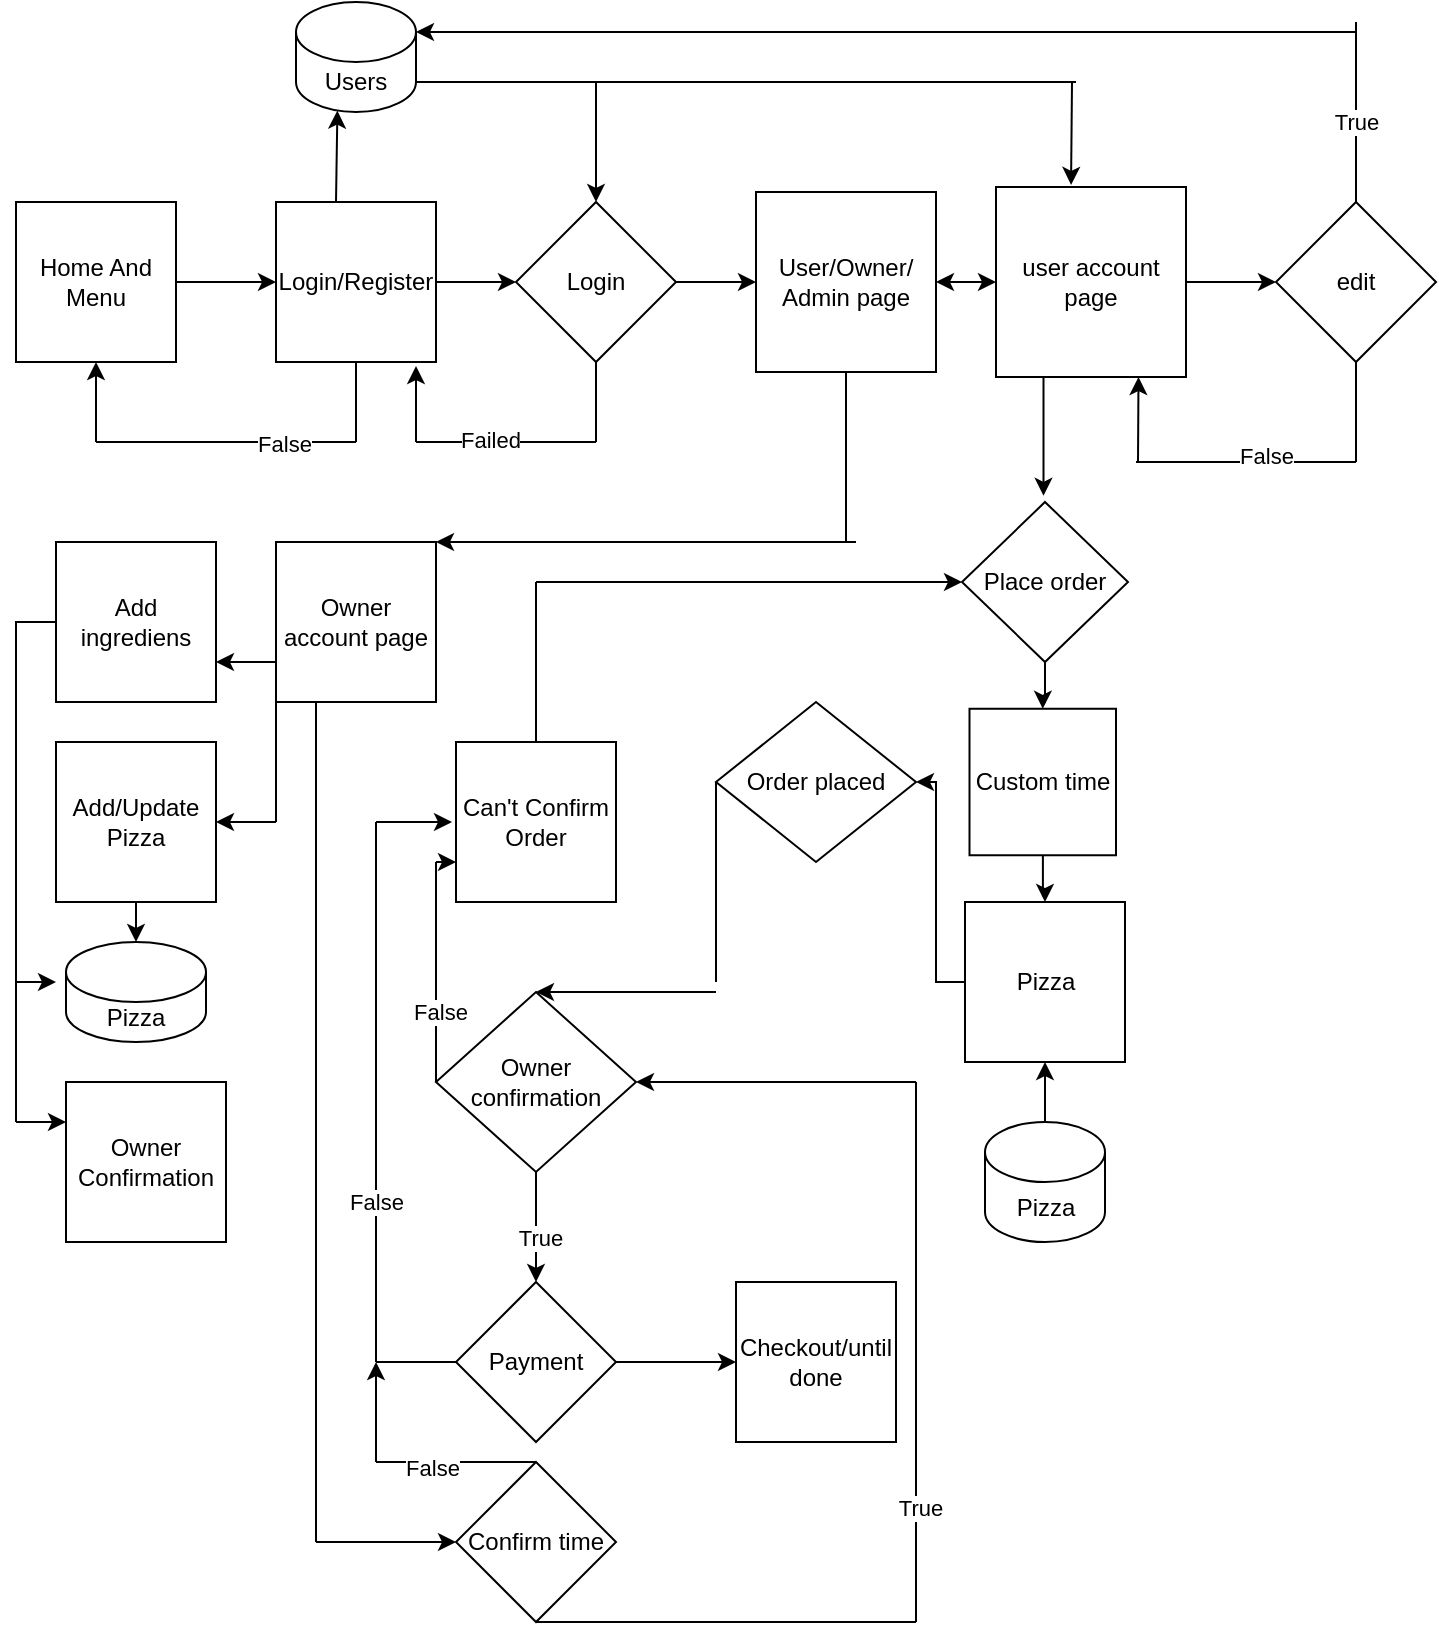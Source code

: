 <mxfile version="14.0.1" type="device"><diagram id="reGJcl_HcL7guf7U9xZk" name="Page-1"><mxGraphModel dx="1422" dy="794" grid="1" gridSize="10" guides="1" tooltips="1" connect="1" arrows="1" fold="1" page="1" pageScale="1" pageWidth="850" pageHeight="1100" math="0" shadow="0"><root><mxCell id="0"/><mxCell id="1" parent="0"/><mxCell id="iZvnVF6L3ZoRhMM0eHgF-1" value="Home And Menu" style="whiteSpace=wrap;html=1;aspect=fixed;" vertex="1" parent="1"><mxGeometry x="80" y="110" width="80" height="80" as="geometry"/></mxCell><mxCell id="iZvnVF6L3ZoRhMM0eHgF-3" value="" style="endArrow=classic;html=1;exitX=1;exitY=0.5;exitDx=0;exitDy=0;entryX=0;entryY=0.5;entryDx=0;entryDy=0;" edge="1" parent="1" source="iZvnVF6L3ZoRhMM0eHgF-1" target="iZvnVF6L3ZoRhMM0eHgF-5"><mxGeometry width="50" height="50" relative="1" as="geometry"><mxPoint x="270" y="250" as="sourcePoint"/><mxPoint x="200" y="150" as="targetPoint"/></mxGeometry></mxCell><mxCell id="iZvnVF6L3ZoRhMM0eHgF-5" value="Login/Register" style="whiteSpace=wrap;html=1;aspect=fixed;" vertex="1" parent="1"><mxGeometry x="210" y="110" width="80" height="80" as="geometry"/></mxCell><mxCell id="iZvnVF6L3ZoRhMM0eHgF-9" value="" style="endArrow=none;html=1;" edge="1" parent="1"><mxGeometry width="50" height="50" relative="1" as="geometry"><mxPoint x="120" y="230" as="sourcePoint"/><mxPoint x="250" y="230" as="targetPoint"/><Array as="points"/></mxGeometry></mxCell><mxCell id="iZvnVF6L3ZoRhMM0eHgF-12" value="False" style="edgeLabel;html=1;align=center;verticalAlign=middle;resizable=0;points=[];" vertex="1" connectable="0" parent="iZvnVF6L3ZoRhMM0eHgF-9"><mxGeometry x="0.444" y="-1" relative="1" as="geometry"><mxPoint as="offset"/></mxGeometry></mxCell><mxCell id="iZvnVF6L3ZoRhMM0eHgF-10" value="" style="endArrow=none;html=1;entryX=0.5;entryY=1;entryDx=0;entryDy=0;" edge="1" parent="1"><mxGeometry width="50" height="50" relative="1" as="geometry"><mxPoint x="250" y="230" as="sourcePoint"/><mxPoint x="250" y="190" as="targetPoint"/></mxGeometry></mxCell><mxCell id="iZvnVF6L3ZoRhMM0eHgF-11" value="" style="endArrow=classic;html=1;entryX=0.5;entryY=1;entryDx=0;entryDy=0;" edge="1" parent="1" target="iZvnVF6L3ZoRhMM0eHgF-1"><mxGeometry width="50" height="50" relative="1" as="geometry"><mxPoint x="120" y="230" as="sourcePoint"/><mxPoint x="320" y="200" as="targetPoint"/></mxGeometry></mxCell><mxCell id="iZvnVF6L3ZoRhMM0eHgF-13" value="Login" style="rhombus;whiteSpace=wrap;html=1;" vertex="1" parent="1"><mxGeometry x="330" y="110" width="80" height="80" as="geometry"/></mxCell><mxCell id="iZvnVF6L3ZoRhMM0eHgF-14" value="" style="endArrow=classic;html=1;exitX=1;exitY=0.5;exitDx=0;exitDy=0;" edge="1" parent="1" source="iZvnVF6L3ZoRhMM0eHgF-5" target="iZvnVF6L3ZoRhMM0eHgF-13"><mxGeometry width="50" height="50" relative="1" as="geometry"><mxPoint x="440" y="310" as="sourcePoint"/><mxPoint x="490" y="260" as="targetPoint"/></mxGeometry></mxCell><mxCell id="iZvnVF6L3ZoRhMM0eHgF-16" value="" style="endArrow=classic;html=1;" edge="1" parent="1"><mxGeometry width="50" height="50" relative="1" as="geometry"><mxPoint x="280" y="230" as="sourcePoint"/><mxPoint x="280" y="192" as="targetPoint"/></mxGeometry></mxCell><mxCell id="iZvnVF6L3ZoRhMM0eHgF-17" value="" style="endArrow=none;html=1;" edge="1" parent="1" target="iZvnVF6L3ZoRhMM0eHgF-13"><mxGeometry width="50" height="50" relative="1" as="geometry"><mxPoint x="370" y="230" as="sourcePoint"/><mxPoint x="420" y="190" as="targetPoint"/></mxGeometry></mxCell><mxCell id="iZvnVF6L3ZoRhMM0eHgF-18" value="" style="endArrow=none;html=1;" edge="1" parent="1"><mxGeometry width="50" height="50" relative="1" as="geometry"><mxPoint x="280" y="230" as="sourcePoint"/><mxPoint x="370" y="230" as="targetPoint"/></mxGeometry></mxCell><mxCell id="iZvnVF6L3ZoRhMM0eHgF-19" value="Failed" style="edgeLabel;html=1;align=center;verticalAlign=middle;resizable=0;points=[];" vertex="1" connectable="0" parent="iZvnVF6L3ZoRhMM0eHgF-18"><mxGeometry x="-0.175" y="1" relative="1" as="geometry"><mxPoint as="offset"/></mxGeometry></mxCell><mxCell id="iZvnVF6L3ZoRhMM0eHgF-20" value="User/Owner/&lt;br&gt;Admin page" style="whiteSpace=wrap;html=1;aspect=fixed;" vertex="1" parent="1"><mxGeometry x="450" y="105" width="90" height="90" as="geometry"/></mxCell><mxCell id="iZvnVF6L3ZoRhMM0eHgF-21" value="" style="endArrow=classic;html=1;entryX=0;entryY=0.5;entryDx=0;entryDy=0;" edge="1" parent="1" target="iZvnVF6L3ZoRhMM0eHgF-20"><mxGeometry width="50" height="50" relative="1" as="geometry"><mxPoint x="410" y="150" as="sourcePoint"/><mxPoint x="460" y="100" as="targetPoint"/></mxGeometry></mxCell><mxCell id="iZvnVF6L3ZoRhMM0eHgF-22" value="Users" style="shape=cylinder3;whiteSpace=wrap;html=1;boundedLbl=1;backgroundOutline=1;size=15;" vertex="1" parent="1"><mxGeometry x="220" y="10" width="60" height="55" as="geometry"/></mxCell><mxCell id="iZvnVF6L3ZoRhMM0eHgF-25" value="" style="endArrow=classic;html=1;entryX=0.345;entryY=0.987;entryDx=0;entryDy=0;entryPerimeter=0;" edge="1" parent="1" target="iZvnVF6L3ZoRhMM0eHgF-22"><mxGeometry width="50" height="50" relative="1" as="geometry"><mxPoint x="240" y="110" as="sourcePoint"/><mxPoint x="290" y="60" as="targetPoint"/></mxGeometry></mxCell><mxCell id="iZvnVF6L3ZoRhMM0eHgF-27" value="" style="endArrow=none;html=1;" edge="1" parent="1"><mxGeometry width="50" height="50" relative="1" as="geometry"><mxPoint x="280" y="50" as="sourcePoint"/><mxPoint x="370" y="50" as="targetPoint"/></mxGeometry></mxCell><mxCell id="iZvnVF6L3ZoRhMM0eHgF-28" value="" style="endArrow=classic;html=1;entryX=0.5;entryY=0;entryDx=0;entryDy=0;" edge="1" parent="1" target="iZvnVF6L3ZoRhMM0eHgF-13"><mxGeometry width="50" height="50" relative="1" as="geometry"><mxPoint x="370" y="50" as="sourcePoint"/><mxPoint x="470" y="40" as="targetPoint"/></mxGeometry></mxCell><mxCell id="iZvnVF6L3ZoRhMM0eHgF-30" value="user account page" style="whiteSpace=wrap;html=1;aspect=fixed;" vertex="1" parent="1"><mxGeometry x="570" y="102.5" width="95" height="95" as="geometry"/></mxCell><mxCell id="iZvnVF6L3ZoRhMM0eHgF-31" value="" style="endArrow=classic;html=1;startArrow=classic;startFill=1;" edge="1" parent="1" source="iZvnVF6L3ZoRhMM0eHgF-20"><mxGeometry width="50" height="50" relative="1" as="geometry"><mxPoint x="540" y="200" as="sourcePoint"/><mxPoint x="570" y="150" as="targetPoint"/></mxGeometry></mxCell><mxCell id="iZvnVF6L3ZoRhMM0eHgF-32" value="edit" style="rhombus;whiteSpace=wrap;html=1;" vertex="1" parent="1"><mxGeometry x="710" y="110" width="80" height="80" as="geometry"/></mxCell><mxCell id="iZvnVF6L3ZoRhMM0eHgF-33" value="" style="endArrow=classic;html=1;entryX=0;entryY=0.5;entryDx=0;entryDy=0;exitX=1;exitY=0.5;exitDx=0;exitDy=0;" edge="1" parent="1" source="iZvnVF6L3ZoRhMM0eHgF-30" target="iZvnVF6L3ZoRhMM0eHgF-32"><mxGeometry width="50" height="50" relative="1" as="geometry"><mxPoint x="660" y="180" as="sourcePoint"/><mxPoint x="710" y="130" as="targetPoint"/></mxGeometry></mxCell><mxCell id="iZvnVF6L3ZoRhMM0eHgF-34" value="" style="endArrow=classic;html=1;entryX=1;entryY=0;entryDx=0;entryDy=15;entryPerimeter=0;" edge="1" parent="1" target="iZvnVF6L3ZoRhMM0eHgF-22"><mxGeometry width="50" height="50" relative="1" as="geometry"><mxPoint x="750" y="25" as="sourcePoint"/><mxPoint x="450" y="10" as="targetPoint"/></mxGeometry></mxCell><mxCell id="iZvnVF6L3ZoRhMM0eHgF-35" value="" style="endArrow=none;html=1;exitX=0.5;exitY=0;exitDx=0;exitDy=0;" edge="1" parent="1" source="iZvnVF6L3ZoRhMM0eHgF-32"><mxGeometry width="50" height="50" relative="1" as="geometry"><mxPoint x="750" y="100" as="sourcePoint"/><mxPoint x="750" y="20" as="targetPoint"/><Array as="points"><mxPoint x="750" y="60"/></Array></mxGeometry></mxCell><mxCell id="iZvnVF6L3ZoRhMM0eHgF-39" value="True" style="edgeLabel;html=1;align=center;verticalAlign=middle;resizable=0;points=[];" vertex="1" connectable="0" parent="iZvnVF6L3ZoRhMM0eHgF-35"><mxGeometry x="-0.114" relative="1" as="geometry"><mxPoint as="offset"/></mxGeometry></mxCell><mxCell id="iZvnVF6L3ZoRhMM0eHgF-36" value="" style="endArrow=none;html=1;" edge="1" parent="1"><mxGeometry width="50" height="50" relative="1" as="geometry"><mxPoint x="370" y="50" as="sourcePoint"/><mxPoint x="610" y="50" as="targetPoint"/></mxGeometry></mxCell><mxCell id="iZvnVF6L3ZoRhMM0eHgF-37" value="" style="endArrow=classic;html=1;entryX=0.395;entryY=-0.011;entryDx=0;entryDy=0;entryPerimeter=0;" edge="1" parent="1" target="iZvnVF6L3ZoRhMM0eHgF-30"><mxGeometry width="50" height="50" relative="1" as="geometry"><mxPoint x="608" y="50" as="sourcePoint"/><mxPoint x="670" y="60" as="targetPoint"/></mxGeometry></mxCell><mxCell id="iZvnVF6L3ZoRhMM0eHgF-40" value="" style="endArrow=classic;html=1;entryX=0.75;entryY=1;entryDx=0;entryDy=0;" edge="1" parent="1" target="iZvnVF6L3ZoRhMM0eHgF-30"><mxGeometry width="50" height="50" relative="1" as="geometry"><mxPoint x="641" y="240" as="sourcePoint"/><mxPoint x="610" y="240" as="targetPoint"/></mxGeometry></mxCell><mxCell id="iZvnVF6L3ZoRhMM0eHgF-41" value="" style="endArrow=none;html=1;entryX=0.5;entryY=1;entryDx=0;entryDy=0;" edge="1" parent="1" target="iZvnVF6L3ZoRhMM0eHgF-32"><mxGeometry width="50" height="50" relative="1" as="geometry"><mxPoint x="750" y="240" as="sourcePoint"/><mxPoint x="800" y="190" as="targetPoint"/></mxGeometry></mxCell><mxCell id="iZvnVF6L3ZoRhMM0eHgF-42" value="" style="endArrow=none;html=1;" edge="1" parent="1"><mxGeometry width="50" height="50" relative="1" as="geometry"><mxPoint x="640" y="240" as="sourcePoint"/><mxPoint x="750" y="240" as="targetPoint"/></mxGeometry></mxCell><mxCell id="iZvnVF6L3ZoRhMM0eHgF-43" value="False" style="edgeLabel;html=1;align=center;verticalAlign=middle;resizable=0;points=[];" vertex="1" connectable="0" parent="iZvnVF6L3ZoRhMM0eHgF-42"><mxGeometry x="0.177" y="3" relative="1" as="geometry"><mxPoint as="offset"/></mxGeometry></mxCell><mxCell id="iZvnVF6L3ZoRhMM0eHgF-108" style="edgeStyle=orthogonalEdgeStyle;rounded=0;orthogonalLoop=1;jettySize=auto;html=1;entryX=0.5;entryY=0;entryDx=0;entryDy=0;startArrow=none;startFill=0;endArrow=classic;endFill=1;" edge="1" parent="1" source="iZvnVF6L3ZoRhMM0eHgF-44" target="iZvnVF6L3ZoRhMM0eHgF-102"><mxGeometry relative="1" as="geometry"/></mxCell><mxCell id="iZvnVF6L3ZoRhMM0eHgF-44" value="Place order" style="rhombus;whiteSpace=wrap;html=1;" vertex="1" parent="1"><mxGeometry x="553" y="260" width="83" height="80" as="geometry"/></mxCell><mxCell id="iZvnVF6L3ZoRhMM0eHgF-45" value="" style="endArrow=classic;html=1;entryX=0.491;entryY=-0.039;entryDx=0;entryDy=0;entryPerimeter=0;exitX=0.25;exitY=1;exitDx=0;exitDy=0;" edge="1" parent="1" source="iZvnVF6L3ZoRhMM0eHgF-30" target="iZvnVF6L3ZoRhMM0eHgF-44"><mxGeometry width="50" height="50" relative="1" as="geometry"><mxPoint x="590" y="260" as="sourcePoint"/><mxPoint x="640" y="210" as="targetPoint"/></mxGeometry></mxCell><mxCell id="iZvnVF6L3ZoRhMM0eHgF-111" style="edgeStyle=orthogonalEdgeStyle;rounded=0;orthogonalLoop=1;jettySize=auto;html=1;entryX=1;entryY=0.5;entryDx=0;entryDy=0;startArrow=none;startFill=0;endArrow=classic;endFill=1;" edge="1" parent="1" source="iZvnVF6L3ZoRhMM0eHgF-46" target="iZvnVF6L3ZoRhMM0eHgF-52"><mxGeometry relative="1" as="geometry"><Array as="points"><mxPoint x="540" y="500"/><mxPoint x="540" y="400"/></Array></mxGeometry></mxCell><mxCell id="iZvnVF6L3ZoRhMM0eHgF-46" value="Pizza" style="whiteSpace=wrap;html=1;aspect=fixed;" vertex="1" parent="1"><mxGeometry x="554.5" y="460" width="80" height="80" as="geometry"/></mxCell><mxCell id="iZvnVF6L3ZoRhMM0eHgF-112" style="edgeStyle=orthogonalEdgeStyle;rounded=0;orthogonalLoop=1;jettySize=auto;html=1;startArrow=none;startFill=0;endArrow=classic;endFill=1;" edge="1" parent="1" source="iZvnVF6L3ZoRhMM0eHgF-49" target="iZvnVF6L3ZoRhMM0eHgF-46"><mxGeometry relative="1" as="geometry"/></mxCell><mxCell id="iZvnVF6L3ZoRhMM0eHgF-49" value="Pizza" style="shape=cylinder3;whiteSpace=wrap;html=1;boundedLbl=1;backgroundOutline=1;size=15;" vertex="1" parent="1"><mxGeometry x="564.5" y="570" width="60" height="60" as="geometry"/></mxCell><mxCell id="iZvnVF6L3ZoRhMM0eHgF-52" value="Order placed" style="rhombus;whiteSpace=wrap;html=1;" vertex="1" parent="1"><mxGeometry x="430" y="360" width="100" height="80" as="geometry"/></mxCell><mxCell id="iZvnVF6L3ZoRhMM0eHgF-54" value="" style="endArrow=none;html=1;endFill=0;exitX=0;exitY=0.5;exitDx=0;exitDy=0;" edge="1" parent="1" source="iZvnVF6L3ZoRhMM0eHgF-52"><mxGeometry width="50" height="50" relative="1" as="geometry"><mxPoint x="480" y="490" as="sourcePoint"/><mxPoint x="430" y="500" as="targetPoint"/><Array as="points"><mxPoint x="430" y="440"/></Array></mxGeometry></mxCell><mxCell id="iZvnVF6L3ZoRhMM0eHgF-57" value="Owner confirmation" style="rhombus;whiteSpace=wrap;html=1;" vertex="1" parent="1"><mxGeometry x="290" y="505" width="100" height="90" as="geometry"/></mxCell><mxCell id="iZvnVF6L3ZoRhMM0eHgF-60" value="Can't Confirm&lt;br&gt;Order" style="whiteSpace=wrap;html=1;aspect=fixed;" vertex="1" parent="1"><mxGeometry x="300" y="380" width="80" height="80" as="geometry"/></mxCell><mxCell id="iZvnVF6L3ZoRhMM0eHgF-61" value="" style="endArrow=none;html=1;exitX=0;exitY=0.5;exitDx=0;exitDy=0;endFill=0;" edge="1" parent="1" source="iZvnVF6L3ZoRhMM0eHgF-57"><mxGeometry width="50" height="50" relative="1" as="geometry"><mxPoint x="220" y="510" as="sourcePoint"/><mxPoint x="290" y="440" as="targetPoint"/><Array as="points"><mxPoint x="290" y="500"/></Array></mxGeometry></mxCell><mxCell id="iZvnVF6L3ZoRhMM0eHgF-62" value="False" style="edgeLabel;html=1;align=center;verticalAlign=middle;resizable=0;points=[];" vertex="1" connectable="0" parent="iZvnVF6L3ZoRhMM0eHgF-61"><mxGeometry x="-0.359" y="-2" relative="1" as="geometry"><mxPoint as="offset"/></mxGeometry></mxCell><mxCell id="iZvnVF6L3ZoRhMM0eHgF-63" value="" style="endArrow=classic;html=1;entryX=0;entryY=0.5;entryDx=0;entryDy=0;" edge="1" parent="1" target="iZvnVF6L3ZoRhMM0eHgF-44"><mxGeometry width="50" height="50" relative="1" as="geometry"><mxPoint x="340" y="300" as="sourcePoint"/><mxPoint x="570" y="200" as="targetPoint"/></mxGeometry></mxCell><mxCell id="iZvnVF6L3ZoRhMM0eHgF-64" value="" style="endArrow=none;html=1;entryX=0.5;entryY=0;entryDx=0;entryDy=0;" edge="1" parent="1" target="iZvnVF6L3ZoRhMM0eHgF-60"><mxGeometry width="50" height="50" relative="1" as="geometry"><mxPoint x="340" y="300" as="sourcePoint"/><mxPoint x="510" y="350" as="targetPoint"/></mxGeometry></mxCell><mxCell id="iZvnVF6L3ZoRhMM0eHgF-65" value="" style="endArrow=classic;html=1;entryX=0.25;entryY=0;entryDx=0;entryDy=0;" edge="1" parent="1"><mxGeometry width="50" height="50" relative="1" as="geometry"><mxPoint x="340" y="620" as="sourcePoint"/><mxPoint x="340" y="650" as="targetPoint"/></mxGeometry></mxCell><mxCell id="iZvnVF6L3ZoRhMM0eHgF-69" value="True" style="edgeLabel;html=1;align=center;verticalAlign=middle;resizable=0;points=[];" vertex="1" connectable="0" parent="iZvnVF6L3ZoRhMM0eHgF-65"><mxGeometry x="-0.486" y="2" relative="1" as="geometry"><mxPoint as="offset"/></mxGeometry></mxCell><mxCell id="iZvnVF6L3ZoRhMM0eHgF-66" value="" style="endArrow=none;html=1;entryX=0.5;entryY=1;entryDx=0;entryDy=0;" edge="1" parent="1" target="iZvnVF6L3ZoRhMM0eHgF-57"><mxGeometry width="50" height="50" relative="1" as="geometry"><mxPoint x="340" y="620" as="sourcePoint"/><mxPoint x="470" y="510" as="targetPoint"/><Array as="points"/></mxGeometry></mxCell><mxCell id="iZvnVF6L3ZoRhMM0eHgF-70" value="" style="endArrow=classic;html=1;entryX=0.5;entryY=0;entryDx=0;entryDy=0;" edge="1" parent="1" target="iZvnVF6L3ZoRhMM0eHgF-57"><mxGeometry width="50" height="50" relative="1" as="geometry"><mxPoint x="430" y="505" as="sourcePoint"/><mxPoint x="460" y="550" as="targetPoint"/></mxGeometry></mxCell><mxCell id="iZvnVF6L3ZoRhMM0eHgF-71" value="Payment" style="rhombus;whiteSpace=wrap;html=1;" vertex="1" parent="1"><mxGeometry x="300" y="650" width="80" height="80" as="geometry"/></mxCell><mxCell id="iZvnVF6L3ZoRhMM0eHgF-72" value="" style="endArrow=classic;html=1;" edge="1" parent="1"><mxGeometry width="50" height="50" relative="1" as="geometry"><mxPoint x="260" y="420" as="sourcePoint"/><mxPoint x="298" y="420" as="targetPoint"/></mxGeometry></mxCell><mxCell id="iZvnVF6L3ZoRhMM0eHgF-73" value="" style="endArrow=none;html=1;exitX=0;exitY=0.5;exitDx=0;exitDy=0;" edge="1" parent="1" source="iZvnVF6L3ZoRhMM0eHgF-71"><mxGeometry width="50" height="50" relative="1" as="geometry"><mxPoint x="250" y="720" as="sourcePoint"/><mxPoint x="260" y="690" as="targetPoint"/></mxGeometry></mxCell><mxCell id="iZvnVF6L3ZoRhMM0eHgF-74" value="" style="endArrow=none;html=1;" edge="1" parent="1"><mxGeometry width="50" height="50" relative="1" as="geometry"><mxPoint x="260" y="690" as="sourcePoint"/><mxPoint x="260" y="420" as="targetPoint"/></mxGeometry></mxCell><mxCell id="iZvnVF6L3ZoRhMM0eHgF-75" value="False" style="edgeLabel;html=1;align=center;verticalAlign=middle;resizable=0;points=[];" vertex="1" connectable="0" parent="iZvnVF6L3ZoRhMM0eHgF-74"><mxGeometry x="-0.403" relative="1" as="geometry"><mxPoint as="offset"/></mxGeometry></mxCell><mxCell id="iZvnVF6L3ZoRhMM0eHgF-76" value="Checkout/until done" style="whiteSpace=wrap;html=1;aspect=fixed;" vertex="1" parent="1"><mxGeometry x="440" y="650" width="80" height="80" as="geometry"/></mxCell><mxCell id="iZvnVF6L3ZoRhMM0eHgF-77" value="" style="endArrow=classic;html=1;exitX=1;exitY=0.5;exitDx=0;exitDy=0;entryX=0;entryY=0.5;entryDx=0;entryDy=0;" edge="1" parent="1" source="iZvnVF6L3ZoRhMM0eHgF-71" target="iZvnVF6L3ZoRhMM0eHgF-76"><mxGeometry width="50" height="50" relative="1" as="geometry"><mxPoint x="380" y="720" as="sourcePoint"/><mxPoint x="430" y="670" as="targetPoint"/></mxGeometry></mxCell><mxCell id="iZvnVF6L3ZoRhMM0eHgF-79" value="Owner account page" style="whiteSpace=wrap;html=1;aspect=fixed;" vertex="1" parent="1"><mxGeometry x="210" y="280" width="80" height="80" as="geometry"/></mxCell><mxCell id="iZvnVF6L3ZoRhMM0eHgF-80" value="" style="endArrow=classic;html=1;entryX=1;entryY=0;entryDx=0;entryDy=0;" edge="1" parent="1" target="iZvnVF6L3ZoRhMM0eHgF-79"><mxGeometry width="50" height="50" relative="1" as="geometry"><mxPoint x="500" y="280" as="sourcePoint"/><mxPoint x="380" y="240" as="targetPoint"/></mxGeometry></mxCell><mxCell id="iZvnVF6L3ZoRhMM0eHgF-81" value="" style="endArrow=none;html=1;entryX=0.5;entryY=1;entryDx=0;entryDy=0;" edge="1" parent="1" target="iZvnVF6L3ZoRhMM0eHgF-20"><mxGeometry width="50" height="50" relative="1" as="geometry"><mxPoint x="495" y="280" as="sourcePoint"/><mxPoint x="520" y="210" as="targetPoint"/></mxGeometry></mxCell><mxCell id="iZvnVF6L3ZoRhMM0eHgF-84" value="" style="endArrow=none;html=1;entryX=0.25;entryY=1;entryDx=0;entryDy=0;endFill=0;" edge="1" parent="1" target="iZvnVF6L3ZoRhMM0eHgF-79"><mxGeometry width="50" height="50" relative="1" as="geometry"><mxPoint x="230" y="780" as="sourcePoint"/><mxPoint x="230" y="410" as="targetPoint"/></mxGeometry></mxCell><mxCell id="iZvnVF6L3ZoRhMM0eHgF-85" value="" style="endArrow=classic;html=1;entryX=0;entryY=0.75;entryDx=0;entryDy=0;" edge="1" parent="1" target="iZvnVF6L3ZoRhMM0eHgF-60"><mxGeometry width="50" height="50" relative="1" as="geometry"><mxPoint x="290" y="440" as="sourcePoint"/><mxPoint x="390" y="470" as="targetPoint"/></mxGeometry></mxCell><mxCell id="iZvnVF6L3ZoRhMM0eHgF-87" value="" style="endArrow=none;html=1;startArrow=classic;startFill=1;endFill=0;" edge="1" parent="1" source="iZvnVF6L3ZoRhMM0eHgF-57"><mxGeometry width="50" height="50" relative="1" as="geometry"><mxPoint x="390" y="600" as="sourcePoint"/><mxPoint x="530" y="550" as="targetPoint"/></mxGeometry></mxCell><mxCell id="iZvnVF6L3ZoRhMM0eHgF-88" value="" style="endArrow=none;html=1;" edge="1" parent="1"><mxGeometry width="50" height="50" relative="1" as="geometry"><mxPoint x="530" y="820" as="sourcePoint"/><mxPoint x="530" y="550" as="targetPoint"/></mxGeometry></mxCell><mxCell id="iZvnVF6L3ZoRhMM0eHgF-118" value="True" style="edgeLabel;html=1;align=center;verticalAlign=middle;resizable=0;points=[];" vertex="1" connectable="0" parent="iZvnVF6L3ZoRhMM0eHgF-88"><mxGeometry x="-0.579" y="-2" relative="1" as="geometry"><mxPoint as="offset"/></mxGeometry></mxCell><mxCell id="iZvnVF6L3ZoRhMM0eHgF-89" value="Confirm time" style="rhombus;whiteSpace=wrap;html=1;" vertex="1" parent="1"><mxGeometry x="300" y="740" width="80" height="80" as="geometry"/></mxCell><mxCell id="iZvnVF6L3ZoRhMM0eHgF-90" value="" style="endArrow=classic;html=1;entryX=0;entryY=0.5;entryDx=0;entryDy=0;" edge="1" parent="1" target="iZvnVF6L3ZoRhMM0eHgF-89"><mxGeometry width="50" height="50" relative="1" as="geometry"><mxPoint x="230" y="780" as="sourcePoint"/><mxPoint x="270" y="750" as="targetPoint"/></mxGeometry></mxCell><mxCell id="iZvnVF6L3ZoRhMM0eHgF-97" value="" style="endArrow=none;html=1;entryX=0.5;entryY=1;entryDx=0;entryDy=0;" edge="1" parent="1" target="iZvnVF6L3ZoRhMM0eHgF-89"><mxGeometry width="50" height="50" relative="1" as="geometry"><mxPoint x="470" y="820" as="sourcePoint"/><mxPoint x="370" y="820" as="targetPoint"/></mxGeometry></mxCell><mxCell id="iZvnVF6L3ZoRhMM0eHgF-110" style="edgeStyle=orthogonalEdgeStyle;rounded=0;orthogonalLoop=1;jettySize=auto;html=1;entryX=0.5;entryY=0;entryDx=0;entryDy=0;startArrow=none;startFill=0;endArrow=classic;endFill=1;" edge="1" parent="1" source="iZvnVF6L3ZoRhMM0eHgF-102" target="iZvnVF6L3ZoRhMM0eHgF-46"><mxGeometry relative="1" as="geometry"/></mxCell><mxCell id="iZvnVF6L3ZoRhMM0eHgF-102" value="Custom time" style="whiteSpace=wrap;html=1;aspect=fixed;" vertex="1" parent="1"><mxGeometry x="556.75" y="363.38" width="73.25" height="73.25" as="geometry"/></mxCell><mxCell id="iZvnVF6L3ZoRhMM0eHgF-114" value="" style="endArrow=none;html=1;exitX=1;exitY=0.25;exitDx=0;exitDy=0;" edge="1" parent="1"><mxGeometry width="50" height="50" relative="1" as="geometry"><mxPoint x="465" y="820" as="sourcePoint"/><mxPoint x="530" y="820" as="targetPoint"/></mxGeometry></mxCell><mxCell id="iZvnVF6L3ZoRhMM0eHgF-115" value="" style="endArrow=none;html=1;entryX=0.5;entryY=0;entryDx=0;entryDy=0;" edge="1" parent="1" target="iZvnVF6L3ZoRhMM0eHgF-89"><mxGeometry width="50" height="50" relative="1" as="geometry"><mxPoint x="260" y="740" as="sourcePoint"/><mxPoint x="310" y="710" as="targetPoint"/></mxGeometry></mxCell><mxCell id="iZvnVF6L3ZoRhMM0eHgF-117" value="False" style="edgeLabel;html=1;align=center;verticalAlign=middle;resizable=0;points=[];" vertex="1" connectable="0" parent="iZvnVF6L3ZoRhMM0eHgF-115"><mxGeometry x="-0.311" y="-3" relative="1" as="geometry"><mxPoint as="offset"/></mxGeometry></mxCell><mxCell id="iZvnVF6L3ZoRhMM0eHgF-116" value="" style="endArrow=classic;html=1;" edge="1" parent="1"><mxGeometry width="50" height="50" relative="1" as="geometry"><mxPoint x="260" y="740" as="sourcePoint"/><mxPoint x="260" y="690" as="targetPoint"/></mxGeometry></mxCell><mxCell id="iZvnVF6L3ZoRhMM0eHgF-126" style="edgeStyle=orthogonalEdgeStyle;rounded=0;orthogonalLoop=1;jettySize=auto;html=1;startArrow=none;startFill=0;endArrow=none;endFill=0;" edge="1" parent="1" source="iZvnVF6L3ZoRhMM0eHgF-119"><mxGeometry relative="1" as="geometry"><mxPoint x="80" y="500" as="targetPoint"/></mxGeometry></mxCell><mxCell id="iZvnVF6L3ZoRhMM0eHgF-119" value="Add ingrediens" style="whiteSpace=wrap;html=1;aspect=fixed;" vertex="1" parent="1"><mxGeometry x="100" y="280" width="80" height="80" as="geometry"/></mxCell><mxCell id="iZvnVF6L3ZoRhMM0eHgF-120" value="Add/Update Pizza" style="whiteSpace=wrap;html=1;aspect=fixed;" vertex="1" parent="1"><mxGeometry x="100" y="380" width="80" height="80" as="geometry"/></mxCell><mxCell id="iZvnVF6L3ZoRhMM0eHgF-121" value="Pizza" style="shape=cylinder3;whiteSpace=wrap;html=1;boundedLbl=1;backgroundOutline=1;size=15;" vertex="1" parent="1"><mxGeometry x="105" y="480" width="70" height="50" as="geometry"/></mxCell><mxCell id="iZvnVF6L3ZoRhMM0eHgF-122" value="" style="endArrow=classic;html=1;entryX=1;entryY=0.75;entryDx=0;entryDy=0;exitX=0;exitY=0.75;exitDx=0;exitDy=0;" edge="1" parent="1" source="iZvnVF6L3ZoRhMM0eHgF-79" target="iZvnVF6L3ZoRhMM0eHgF-119"><mxGeometry width="50" height="50" relative="1" as="geometry"><mxPoint x="50" y="500" as="sourcePoint"/><mxPoint x="100" y="450" as="targetPoint"/></mxGeometry></mxCell><mxCell id="iZvnVF6L3ZoRhMM0eHgF-123" value="" style="endArrow=classic;html=1;entryX=1;entryY=0.5;entryDx=0;entryDy=0;" edge="1" parent="1" target="iZvnVF6L3ZoRhMM0eHgF-120"><mxGeometry width="50" height="50" relative="1" as="geometry"><mxPoint x="210" y="420" as="sourcePoint"/><mxPoint x="240" y="390" as="targetPoint"/></mxGeometry></mxCell><mxCell id="iZvnVF6L3ZoRhMM0eHgF-124" value="" style="endArrow=none;html=1;entryX=0;entryY=1;entryDx=0;entryDy=0;" edge="1" parent="1" target="iZvnVF6L3ZoRhMM0eHgF-79"><mxGeometry width="50" height="50" relative="1" as="geometry"><mxPoint x="210" y="420" as="sourcePoint"/><mxPoint x="200" y="560" as="targetPoint"/></mxGeometry></mxCell><mxCell id="iZvnVF6L3ZoRhMM0eHgF-125" value="" style="endArrow=classic;html=1;entryX=0.5;entryY=0;entryDx=0;entryDy=0;entryPerimeter=0;exitX=0.5;exitY=1;exitDx=0;exitDy=0;" edge="1" parent="1" source="iZvnVF6L3ZoRhMM0eHgF-120" target="iZvnVF6L3ZoRhMM0eHgF-121"><mxGeometry width="50" height="50" relative="1" as="geometry"><mxPoint x="100" y="680" as="sourcePoint"/><mxPoint x="150" y="630" as="targetPoint"/></mxGeometry></mxCell><mxCell id="iZvnVF6L3ZoRhMM0eHgF-127" value="" style="endArrow=classic;html=1;" edge="1" parent="1"><mxGeometry width="50" height="50" relative="1" as="geometry"><mxPoint x="80" y="500" as="sourcePoint"/><mxPoint x="100" y="500" as="targetPoint"/></mxGeometry></mxCell><mxCell id="iZvnVF6L3ZoRhMM0eHgF-128" value="Owner Confirmation" style="whiteSpace=wrap;html=1;aspect=fixed;" vertex="1" parent="1"><mxGeometry x="105" y="550" width="80" height="80" as="geometry"/></mxCell><mxCell id="iZvnVF6L3ZoRhMM0eHgF-129" value="" style="endArrow=classic;html=1;entryX=0;entryY=0.25;entryDx=0;entryDy=0;" edge="1" parent="1" target="iZvnVF6L3ZoRhMM0eHgF-128"><mxGeometry width="50" height="50" relative="1" as="geometry"><mxPoint x="80" y="570" as="sourcePoint"/><mxPoint x="80" y="650" as="targetPoint"/></mxGeometry></mxCell><mxCell id="iZvnVF6L3ZoRhMM0eHgF-130" value="" style="endArrow=none;html=1;" edge="1" parent="1"><mxGeometry width="50" height="50" relative="1" as="geometry"><mxPoint x="80" y="570" as="sourcePoint"/><mxPoint x="80" y="490" as="targetPoint"/></mxGeometry></mxCell></root></mxGraphModel></diagram></mxfile>